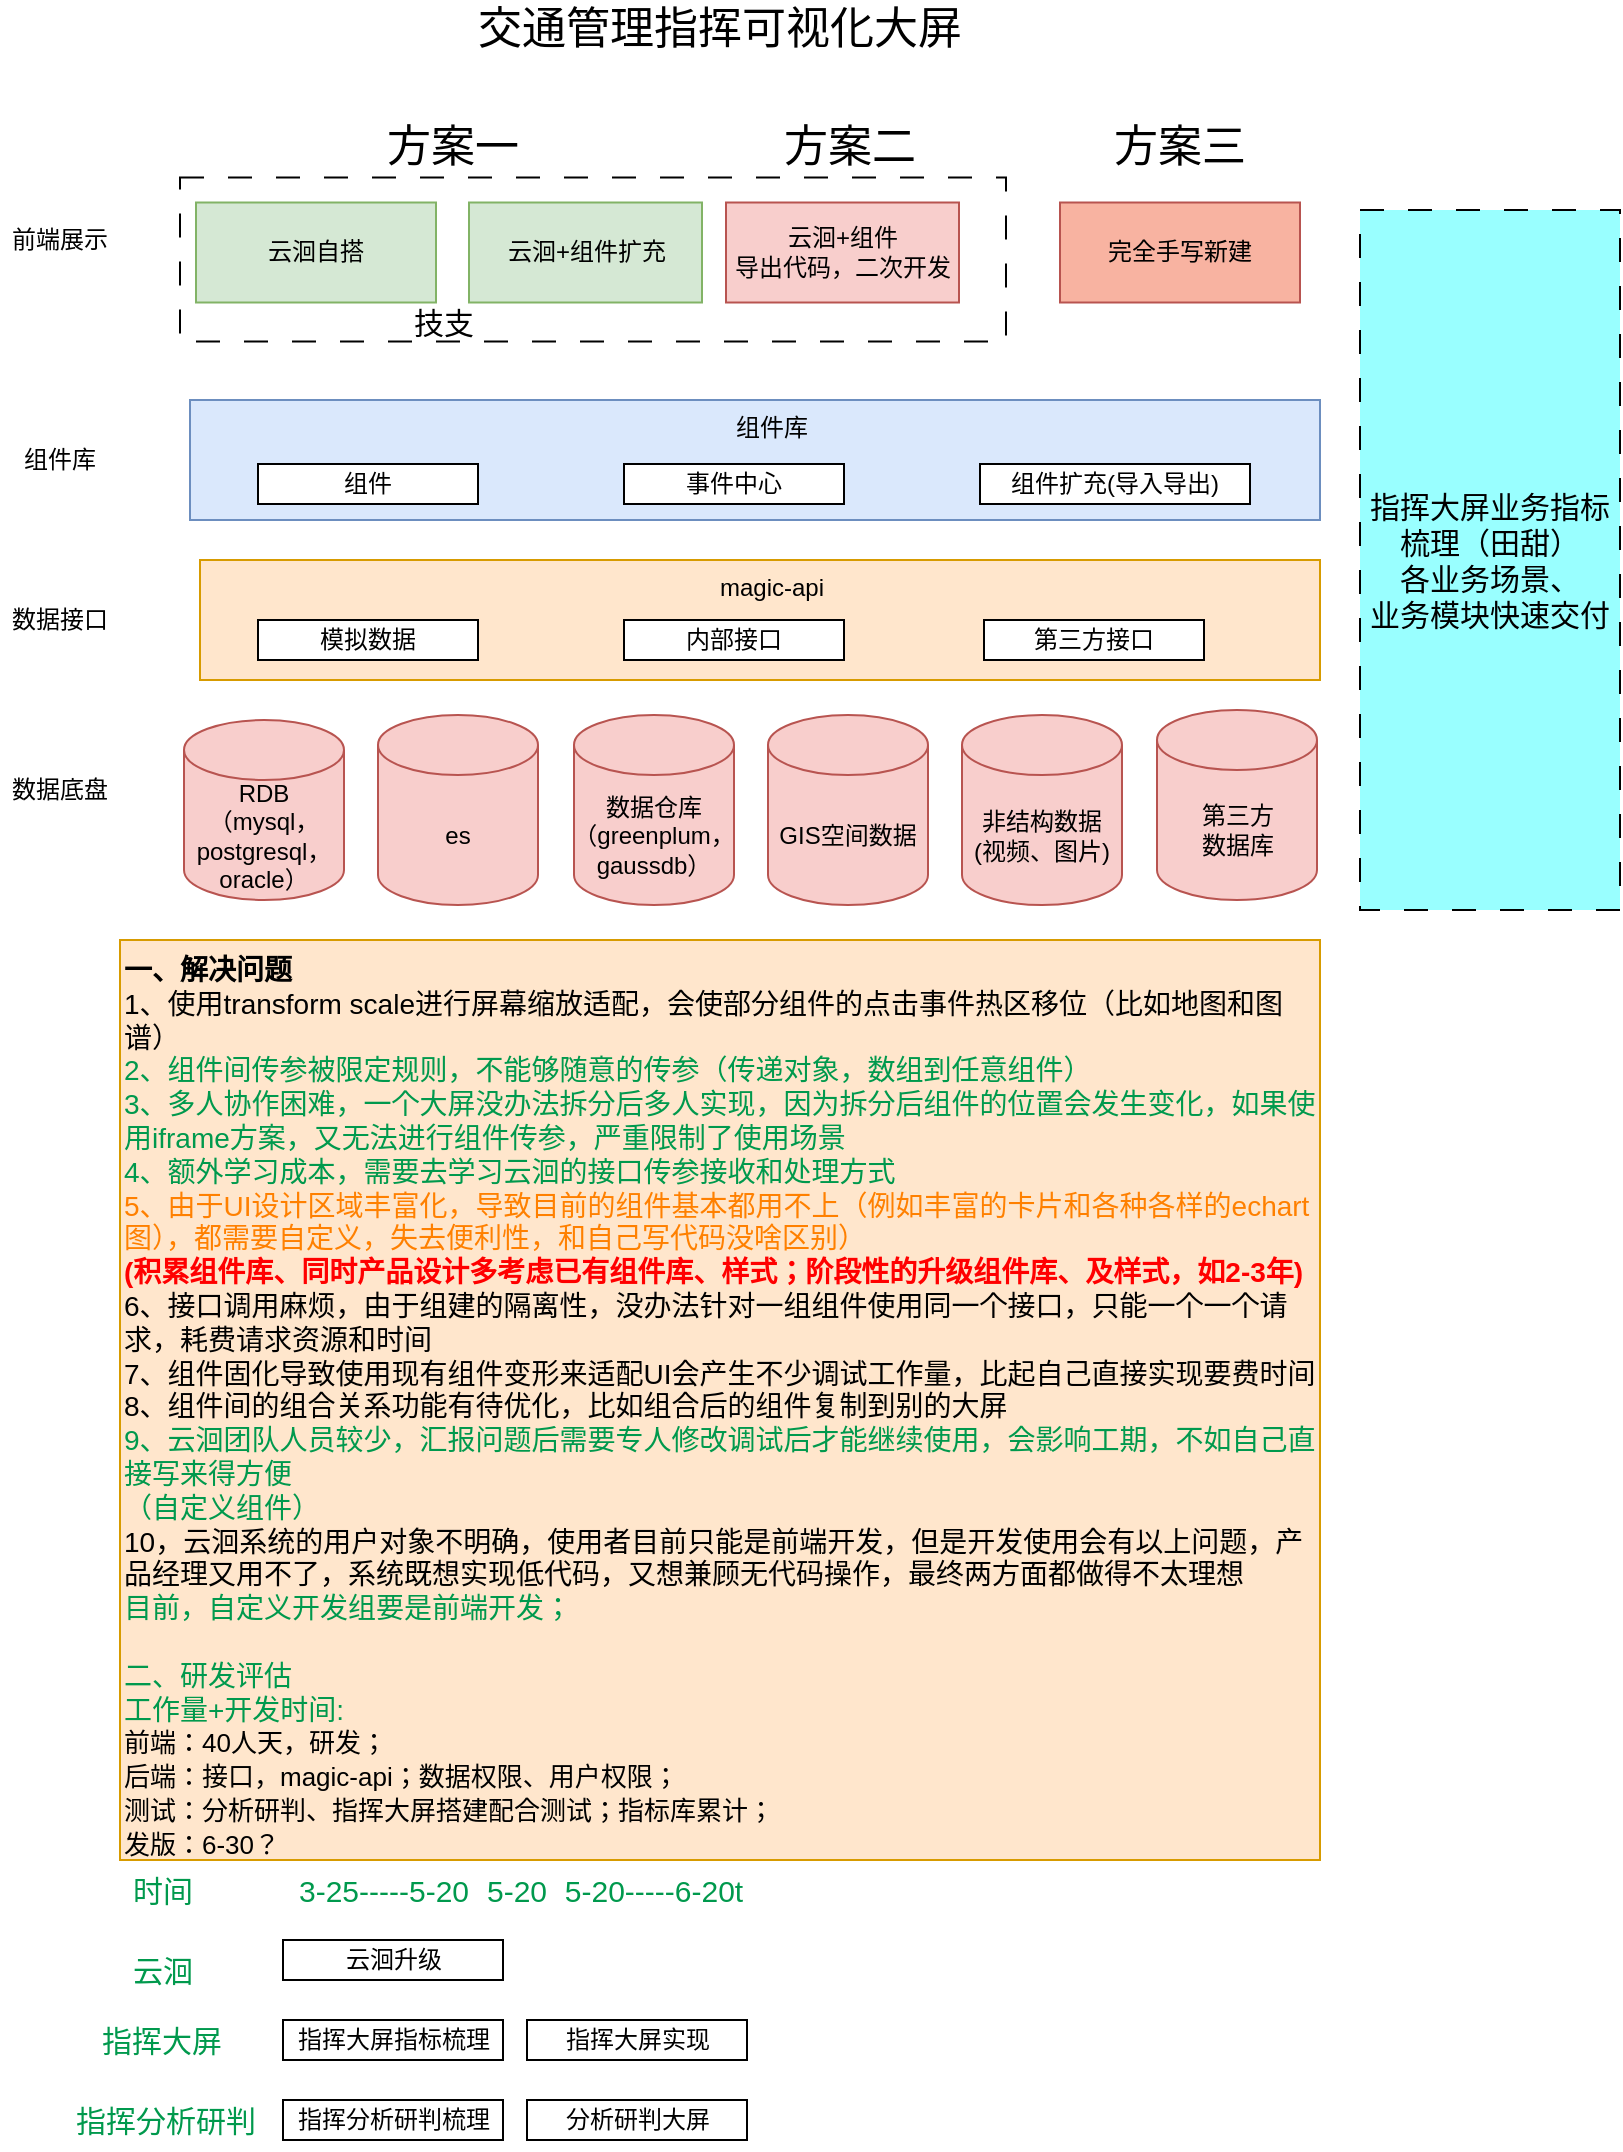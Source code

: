 <mxfile version="24.0.7" type="github">
  <diagram name="可视化系统" id="pww1DpL4XF5swDxZihds">
    <mxGraphModel dx="759" dy="705" grid="1" gridSize="10" guides="1" tooltips="1" connect="1" arrows="1" fold="1" page="1" pageScale="1" pageWidth="827" pageHeight="1169" math="0" shadow="0">
      <root>
        <mxCell id="0" />
        <mxCell id="1" parent="0" />
        <mxCell id="wzs-j6KxKS25BB5e045T-1" value="" style="rounded=0;whiteSpace=wrap;html=1;fontSize=22;dashed=1;dashPattern=12 12;" vertex="1" parent="1">
          <mxGeometry x="100" y="98.75" width="413" height="82" as="geometry" />
        </mxCell>
        <mxCell id="wzs-j6KxKS25BB5e045T-2" value="完全手写新建" style="rounded=0;whiteSpace=wrap;html=1;fillColor=#F8B3A1;strokeColor=#b85450;" vertex="1" parent="1">
          <mxGeometry x="540" y="111.25" width="120" height="50" as="geometry" />
        </mxCell>
        <mxCell id="wzs-j6KxKS25BB5e045T-3" value="" style="rounded=0;whiteSpace=wrap;html=1;fillColor=#ffe6cc;strokeColor=#d79b00;" vertex="1" parent="1">
          <mxGeometry x="110" y="290" width="560" height="60" as="geometry" />
        </mxCell>
        <mxCell id="wzs-j6KxKS25BB5e045T-4" value="前端展示" style="text;html=1;strokeColor=none;fillColor=none;align=center;verticalAlign=middle;whiteSpace=wrap;rounded=0;" vertex="1" parent="1">
          <mxGeometry x="10" y="115" width="60" height="30" as="geometry" />
        </mxCell>
        <mxCell id="wzs-j6KxKS25BB5e045T-5" value="数据接口" style="text;html=1;strokeColor=none;fillColor=none;align=center;verticalAlign=middle;whiteSpace=wrap;rounded=0;" vertex="1" parent="1">
          <mxGeometry x="10" y="305" width="60" height="30" as="geometry" />
        </mxCell>
        <mxCell id="wzs-j6KxKS25BB5e045T-6" value="RDB&lt;br&gt;（mysql，postgresql，oracle）" style="shape=cylinder3;whiteSpace=wrap;html=1;boundedLbl=1;backgroundOutline=1;size=15;flipH=1;flipV=0;fillColor=#f8cecc;strokeColor=#b85450;" vertex="1" parent="1">
          <mxGeometry x="102" y="370" width="80" height="90" as="geometry" />
        </mxCell>
        <mxCell id="wzs-j6KxKS25BB5e045T-7" value="云洄自搭" style="rounded=0;whiteSpace=wrap;html=1;fillColor=#d5e8d4;strokeColor=#82b366;" vertex="1" parent="1">
          <mxGeometry x="108" y="111.25" width="120" height="50" as="geometry" />
        </mxCell>
        <mxCell id="wzs-j6KxKS25BB5e045T-8" value="云洄+组件扩充" style="rounded=0;whiteSpace=wrap;html=1;fillColor=#d5e8d4;strokeColor=#82b366;" vertex="1" parent="1">
          <mxGeometry x="244.5" y="111.25" width="116.5" height="50" as="geometry" />
        </mxCell>
        <mxCell id="wzs-j6KxKS25BB5e045T-9" value="" style="rounded=0;whiteSpace=wrap;html=1;fillColor=#dae8fc;strokeColor=#6c8ebf;" vertex="1" parent="1">
          <mxGeometry x="105" y="210" width="565" height="60" as="geometry" />
        </mxCell>
        <mxCell id="wzs-j6KxKS25BB5e045T-10" value="组件库" style="text;html=1;strokeColor=none;fillColor=none;align=center;verticalAlign=middle;whiteSpace=wrap;rounded=0;" vertex="1" parent="1">
          <mxGeometry x="10" y="225" width="60" height="30" as="geometry" />
        </mxCell>
        <mxCell id="wzs-j6KxKS25BB5e045T-11" value="组件" style="rounded=0;whiteSpace=wrap;html=1;" vertex="1" parent="1">
          <mxGeometry x="139" y="242" width="110" height="20" as="geometry" />
        </mxCell>
        <mxCell id="wzs-j6KxKS25BB5e045T-12" value="事件中心" style="rounded=0;whiteSpace=wrap;html=1;" vertex="1" parent="1">
          <mxGeometry x="322" y="242" width="110" height="20" as="geometry" />
        </mxCell>
        <mxCell id="wzs-j6KxKS25BB5e045T-13" value="&lt;span style=&quot;color: rgb(0, 0, 0); font-family: Helvetica; font-size: 12px; font-style: normal; font-variant-ligatures: normal; font-variant-caps: normal; font-weight: 400; letter-spacing: normal; orphans: 2; text-align: center; text-indent: 0px; text-transform: none; widows: 2; word-spacing: 0px; -webkit-text-stroke-width: 0px; text-decoration-thickness: initial; text-decoration-style: initial; text-decoration-color: initial; float: none; display: inline !important;&quot;&gt;组件库&lt;/span&gt;" style="text;whiteSpace=wrap;html=1;labelBackgroundColor=none;" vertex="1" parent="1">
          <mxGeometry x="376" y="210" width="56" height="25" as="geometry" />
        </mxCell>
        <mxCell id="wzs-j6KxKS25BB5e045T-14" value="数据底盘" style="text;html=1;strokeColor=none;fillColor=none;align=center;verticalAlign=middle;whiteSpace=wrap;rounded=0;" vertex="1" parent="1">
          <mxGeometry x="10" y="390" width="60" height="30" as="geometry" />
        </mxCell>
        <mxCell id="wzs-j6KxKS25BB5e045T-15" value="es&lt;br&gt;" style="shape=cylinder3;whiteSpace=wrap;html=1;boundedLbl=1;backgroundOutline=1;size=15;flipH=1;flipV=0;fillColor=#f8cecc;strokeColor=#b85450;" vertex="1" parent="1">
          <mxGeometry x="199" y="367.5" width="80" height="95" as="geometry" />
        </mxCell>
        <mxCell id="wzs-j6KxKS25BB5e045T-16" value="数据仓库（greenplum，gaussdb）" style="shape=cylinder3;whiteSpace=wrap;html=1;boundedLbl=1;backgroundOutline=1;size=15;flipH=1;flipV=0;fillColor=#f8cecc;strokeColor=#b85450;" vertex="1" parent="1">
          <mxGeometry x="297" y="367.5" width="80" height="95" as="geometry" />
        </mxCell>
        <mxCell id="wzs-j6KxKS25BB5e045T-17" value="非结构数据&lt;br&gt;(视频、图片)" style="shape=cylinder3;whiteSpace=wrap;html=1;boundedLbl=1;backgroundOutline=1;size=15;flipH=1;flipV=0;fillColor=#f8cecc;strokeColor=#b85450;" vertex="1" parent="1">
          <mxGeometry x="491" y="367.5" width="80" height="95" as="geometry" />
        </mxCell>
        <mxCell id="wzs-j6KxKS25BB5e045T-18" value="&lt;span style=&quot;color: rgb(0, 0, 0); font-family: Helvetica; font-size: 12px; font-style: normal; font-variant-ligatures: normal; font-variant-caps: normal; font-weight: 400; letter-spacing: normal; orphans: 2; text-align: center; text-indent: 0px; text-transform: none; widows: 2; word-spacing: 0px; -webkit-text-stroke-width: 0px; text-decoration-thickness: initial; text-decoration-style: initial; text-decoration-color: initial; float: none; display: inline !important;&quot;&gt;magic-api&lt;/span&gt;" style="text;whiteSpace=wrap;html=1;labelBackgroundColor=none;" vertex="1" parent="1">
          <mxGeometry x="368" y="290" width="90" height="40" as="geometry" />
        </mxCell>
        <mxCell id="wzs-j6KxKS25BB5e045T-19" value="内部接口" style="rounded=0;whiteSpace=wrap;html=1;" vertex="1" parent="1">
          <mxGeometry x="322" y="320" width="110" height="20" as="geometry" />
        </mxCell>
        <mxCell id="wzs-j6KxKS25BB5e045T-20" value="第三方接口" style="rounded=0;whiteSpace=wrap;html=1;" vertex="1" parent="1">
          <mxGeometry x="502" y="320" width="110" height="20" as="geometry" />
        </mxCell>
        <mxCell id="wzs-j6KxKS25BB5e045T-21" value="云洄升级" style="rounded=0;whiteSpace=wrap;html=1;" vertex="1" parent="1">
          <mxGeometry x="151.5" y="980" width="110" height="20" as="geometry" />
        </mxCell>
        <mxCell id="wzs-j6KxKS25BB5e045T-22" value="第三方&lt;br&gt;数据库" style="shape=cylinder3;whiteSpace=wrap;html=1;boundedLbl=1;backgroundOutline=1;size=15;flipH=1;flipV=0;fillColor=#f8cecc;strokeColor=#b85450;" vertex="1" parent="1">
          <mxGeometry x="588.5" y="365" width="80" height="95" as="geometry" />
        </mxCell>
        <mxCell id="wzs-j6KxKS25BB5e045T-23" value="交通管理指挥可视化大屏" style="text;html=1;strokeColor=none;fillColor=none;align=center;verticalAlign=middle;whiteSpace=wrap;rounded=0;fontSize=22;" vertex="1" parent="1">
          <mxGeometry x="222.25" y="10" width="295.5" height="30" as="geometry" />
        </mxCell>
        <mxCell id="wzs-j6KxKS25BB5e045T-24" value="组件扩充(导入导出)" style="rounded=0;whiteSpace=wrap;html=1;" vertex="1" parent="1">
          <mxGeometry x="500" y="242" width="135" height="20" as="geometry" />
        </mxCell>
        <mxCell id="wzs-j6KxKS25BB5e045T-25" value="云洄+组件&lt;br&gt;导出代码，二次开发" style="rounded=0;whiteSpace=wrap;html=1;fillColor=#f8cecc;strokeColor=#b85450;" vertex="1" parent="1">
          <mxGeometry x="373" y="111.25" width="116.5" height="50" as="geometry" />
        </mxCell>
        <mxCell id="wzs-j6KxKS25BB5e045T-26" value="技支" style="text;html=1;strokeColor=none;fillColor=none;align=center;verticalAlign=middle;whiteSpace=wrap;rounded=0;fontSize=15;" vertex="1" parent="1">
          <mxGeometry x="202" y="155.75" width="60" height="30" as="geometry" />
        </mxCell>
        <mxCell id="wzs-j6KxKS25BB5e045T-27" value="方案二" style="text;html=1;strokeColor=none;fillColor=none;align=center;verticalAlign=middle;whiteSpace=wrap;rounded=0;fontSize=22;" vertex="1" parent="1">
          <mxGeometry x="390" y="68.75" width="90" height="30" as="geometry" />
        </mxCell>
        <mxCell id="wzs-j6KxKS25BB5e045T-28" value="方案一" style="text;html=1;strokeColor=none;fillColor=none;align=center;verticalAlign=middle;whiteSpace=wrap;rounded=0;fontSize=22;" vertex="1" parent="1">
          <mxGeometry x="180" y="68.75" width="113" height="30" as="geometry" />
        </mxCell>
        <mxCell id="wzs-j6KxKS25BB5e045T-29" value="方案三" style="text;html=1;strokeColor=none;fillColor=none;align=center;verticalAlign=middle;whiteSpace=wrap;rounded=0;fontSize=22;" vertex="1" parent="1">
          <mxGeometry x="555" y="68.75" width="90" height="30" as="geometry" />
        </mxCell>
        <mxCell id="wzs-j6KxKS25BB5e045T-30" value="指挥大屏业务指标梳理（田甜）&lt;br&gt;各业务场景、&lt;br&gt;业务模块快速交付" style="rounded=0;whiteSpace=wrap;html=1;dashed=1;dashPattern=12 12;labelBackgroundColor=none;fontSize=15;fillColor=#99FFFF;" vertex="1" parent="1">
          <mxGeometry x="690" y="115" width="130" height="350" as="geometry" />
        </mxCell>
        <mxCell id="wzs-j6KxKS25BB5e045T-31" value="&lt;div style=&quot;border-color: var(--border-color); color: rgb(0, 0, 0); font-family: Helvetica; font-size: 14px; font-style: normal; font-variant-ligatures: normal; font-variant-caps: normal; letter-spacing: normal; orphans: 2; text-align: left; text-indent: 0px; text-transform: none; widows: 2; word-spacing: 0px; -webkit-text-stroke-width: 0px; text-decoration-thickness: initial; text-decoration-style: initial; text-decoration-color: initial;&quot;&gt;&lt;font style=&quot;border-color: var(--border-color); font-size: 14px;&quot;&gt;&lt;b&gt;一、解决问题&lt;/b&gt;&lt;/font&gt;&lt;/div&gt;&lt;div style=&quot;border-color: var(--border-color); color: rgb(0, 0, 0); font-family: Helvetica; font-size: 14px; font-style: normal; font-variant-ligatures: normal; font-variant-caps: normal; font-weight: 400; letter-spacing: normal; orphans: 2; text-align: left; text-indent: 0px; text-transform: none; widows: 2; word-spacing: 0px; -webkit-text-stroke-width: 0px; text-decoration-thickness: initial; text-decoration-style: initial; text-decoration-color: initial;&quot;&gt;&lt;font style=&quot;border-color: var(--border-color); font-size: 14px;&quot;&gt;1、使用transform scale进行屏幕缩放适配，会使部分组件的点击事件热区移位（比如地图和图谱）&lt;/font&gt;&lt;/div&gt;&lt;div style=&quot;border-color: var(--border-color); font-family: Helvetica; font-size: 14px; font-style: normal; font-variant-ligatures: normal; font-variant-caps: normal; font-weight: 400; letter-spacing: normal; orphans: 2; text-align: left; text-indent: 0px; text-transform: none; widows: 2; word-spacing: 0px; -webkit-text-stroke-width: 0px; text-decoration-thickness: initial; text-decoration-style: initial; text-decoration-color: initial;&quot;&gt;&lt;font color=&quot;#00994d&quot; style=&quot;border-color: var(--border-color); font-size: 14px;&quot;&gt;2、组件间传参被限定规则，不能够随意的传参（传递对象，数组到任意组件）&lt;/font&gt;&lt;/div&gt;&lt;div style=&quot;border-color: var(--border-color); font-family: Helvetica; font-size: 14px; font-style: normal; font-variant-ligatures: normal; font-variant-caps: normal; font-weight: 400; letter-spacing: normal; orphans: 2; text-align: left; text-indent: 0px; text-transform: none; widows: 2; word-spacing: 0px; -webkit-text-stroke-width: 0px; text-decoration-thickness: initial; text-decoration-style: initial; text-decoration-color: initial;&quot;&gt;&lt;font color=&quot;#00994d&quot; style=&quot;border-color: var(--border-color); font-size: 14px;&quot;&gt;3、多人协作困难，一个大屏没办法拆分后多人实现，因为拆分后组件的位置会发生变化，如果使用iframe方案，又无法进行组件传参，严重限制了使用场景&lt;/font&gt;&lt;/div&gt;&lt;div style=&quot;border-color: var(--border-color); font-family: Helvetica; font-size: 14px; font-style: normal; font-variant-ligatures: normal; font-variant-caps: normal; font-weight: 400; letter-spacing: normal; orphans: 2; text-align: left; text-indent: 0px; text-transform: none; widows: 2; word-spacing: 0px; -webkit-text-stroke-width: 0px; text-decoration-thickness: initial; text-decoration-style: initial; text-decoration-color: initial;&quot;&gt;&lt;font color=&quot;#00994d&quot; style=&quot;border-color: var(--border-color); font-size: 14px;&quot;&gt;4、额外学习成本，需要去学习云洄的接口传参接收和处理方式&lt;/font&gt;&lt;/div&gt;&lt;div style=&quot;border-color: var(--border-color); font-family: Helvetica; font-size: 14px; font-style: normal; font-variant-ligatures: normal; font-variant-caps: normal; font-weight: 400; letter-spacing: normal; orphans: 2; text-align: left; text-indent: 0px; text-transform: none; widows: 2; word-spacing: 0px; -webkit-text-stroke-width: 0px; text-decoration-thickness: initial; text-decoration-style: initial; text-decoration-color: initial;&quot;&gt;&lt;font color=&quot;#ff8000&quot; style=&quot;border-color: var(--border-color); font-size: 14px;&quot;&gt;5、由于UI设计区域丰富化，导致目前的组件基本都用不上（例如丰富的卡片和各种各样的echart图），都需要自定义，失去便利性，和自己写代码没啥区别）&lt;/font&gt;&lt;/div&gt;&lt;div style=&quot;border-color: var(--border-color); font-family: Helvetica; font-size: 14px; font-style: normal; font-variant-ligatures: normal; font-variant-caps: normal; letter-spacing: normal; orphans: 2; text-align: left; text-indent: 0px; text-transform: none; widows: 2; word-spacing: 0px; -webkit-text-stroke-width: 0px; text-decoration-thickness: initial; text-decoration-style: initial; text-decoration-color: initial;&quot;&gt;&lt;font color=&quot;#ff0000&quot; style=&quot;border-color: var(--border-color); font-size: 14px;&quot;&gt;&lt;b style=&quot;&quot;&gt;(积累组件库、同时产品设计多考虑已有组件库、样式；阶段性的升级组件库、及样式，如2-3年)&lt;/b&gt;&lt;/font&gt;&lt;/div&gt;&lt;div style=&quot;border-color: var(--border-color); color: rgb(0, 0, 0); font-family: Helvetica; font-size: 14px; font-style: normal; font-variant-ligatures: normal; font-variant-caps: normal; font-weight: 400; letter-spacing: normal; orphans: 2; text-align: left; text-indent: 0px; text-transform: none; widows: 2; word-spacing: 0px; -webkit-text-stroke-width: 0px; text-decoration-thickness: initial; text-decoration-style: initial; text-decoration-color: initial;&quot;&gt;&lt;font style=&quot;border-color: var(--border-color); font-size: 14px;&quot;&gt;6、接口调用麻烦，由于组建的隔离性，没办法针对一组组件使用同一个接口，只能一个一个请求，耗费请求资源和时间&lt;/font&gt;&lt;/div&gt;&lt;div style=&quot;border-color: var(--border-color); color: rgb(0, 0, 0); font-family: Helvetica; font-size: 14px; font-style: normal; font-variant-ligatures: normal; font-variant-caps: normal; font-weight: 400; letter-spacing: normal; orphans: 2; text-align: left; text-indent: 0px; text-transform: none; widows: 2; word-spacing: 0px; -webkit-text-stroke-width: 0px; text-decoration-thickness: initial; text-decoration-style: initial; text-decoration-color: initial;&quot;&gt;&lt;font style=&quot;border-color: var(--border-color); font-size: 14px;&quot;&gt;7、组件固化导致使用现有组件变形来适配UI会产生不少调试工作量，比起自己直接实现要费时间&lt;/font&gt;&lt;/div&gt;&lt;div style=&quot;border-color: var(--border-color); color: rgb(0, 0, 0); font-family: Helvetica; font-size: 14px; font-style: normal; font-variant-ligatures: normal; font-variant-caps: normal; font-weight: 400; letter-spacing: normal; orphans: 2; text-align: left; text-indent: 0px; text-transform: none; widows: 2; word-spacing: 0px; -webkit-text-stroke-width: 0px; text-decoration-thickness: initial; text-decoration-style: initial; text-decoration-color: initial;&quot;&gt;&lt;font style=&quot;border-color: var(--border-color); font-size: 14px;&quot;&gt;8、组件间的组合关系功能有待优化，比如组合后的组件复制到别的大屏&lt;/font&gt;&lt;/div&gt;&lt;div style=&quot;border-color: var(--border-color); font-family: Helvetica; font-size: 14px; font-style: normal; font-variant-ligatures: normal; font-variant-caps: normal; font-weight: 400; letter-spacing: normal; orphans: 2; text-align: left; text-indent: 0px; text-transform: none; widows: 2; word-spacing: 0px; -webkit-text-stroke-width: 0px; text-decoration-thickness: initial; text-decoration-style: initial; text-decoration-color: initial;&quot;&gt;&lt;font color=&quot;#00994d&quot; style=&quot;border-color: var(--border-color); font-size: 14px;&quot;&gt;9、云洄团队人员较少，汇报问题后需要专人修改调试后才能继续使用，会影响工期，不如自己直接写来得方便&lt;/font&gt;&lt;/div&gt;&lt;div style=&quot;border-color: var(--border-color); font-family: Helvetica; font-size: 14px; font-style: normal; font-variant-ligatures: normal; font-variant-caps: normal; font-weight: 400; letter-spacing: normal; orphans: 2; text-align: left; text-indent: 0px; text-transform: none; widows: 2; word-spacing: 0px; -webkit-text-stroke-width: 0px; text-decoration-thickness: initial; text-decoration-style: initial; text-decoration-color: initial;&quot;&gt;&lt;font color=&quot;#00994d&quot; style=&quot;border-color: var(--border-color); font-size: 14px;&quot;&gt;（自定义组件）&lt;/font&gt;&lt;/div&gt;&lt;div style=&quot;border-color: var(--border-color); color: rgb(0, 0, 0); font-family: Helvetica; font-size: 14px; font-style: normal; font-variant-ligatures: normal; font-variant-caps: normal; font-weight: 400; letter-spacing: normal; orphans: 2; text-align: left; text-indent: 0px; text-transform: none; widows: 2; word-spacing: 0px; -webkit-text-stroke-width: 0px; text-decoration-thickness: initial; text-decoration-style: initial; text-decoration-color: initial;&quot;&gt;&lt;font style=&quot;border-color: var(--border-color); font-size: 14px;&quot;&gt;10，云洄系统的用户对象不明确，使用者目前只能是前端开发，但是开发使用会有以上问题，产品经理又用不了，系统既想实现低代码，又想兼顾无代码操作，最终两方面都做得不太理想&lt;/font&gt;&lt;/div&gt;&lt;div style=&quot;border-color: var(--border-color); font-family: Helvetica; font-size: 14px; font-style: normal; font-variant-ligatures: normal; font-variant-caps: normal; font-weight: 400; letter-spacing: normal; orphans: 2; text-align: left; text-indent: 0px; text-transform: none; widows: 2; word-spacing: 0px; -webkit-text-stroke-width: 0px; text-decoration-thickness: initial; text-decoration-style: initial; text-decoration-color: initial;&quot;&gt;&lt;font color=&quot;#00994d&quot; style=&quot;border-color: var(--border-color); font-size: 14px;&quot;&gt;目前，自定义开发组要是前端开发；&lt;/font&gt;&lt;/div&gt;&lt;div style=&quot;border-color: var(--border-color); font-family: Helvetica; font-size: 14px; font-style: normal; font-variant-ligatures: normal; font-variant-caps: normal; font-weight: 400; letter-spacing: normal; orphans: 2; text-align: left; text-indent: 0px; text-transform: none; widows: 2; word-spacing: 0px; -webkit-text-stroke-width: 0px; text-decoration-thickness: initial; text-decoration-style: initial; text-decoration-color: initial;&quot;&gt;&lt;font color=&quot;#00994d&quot; style=&quot;border-color: var(--border-color); font-size: 14px;&quot;&gt;&lt;br&gt;&lt;/font&gt;&lt;/div&gt;&lt;div style=&quot;border-color: var(--border-color); font-family: Helvetica; font-size: 14px; font-style: normal; font-variant-ligatures: normal; font-variant-caps: normal; font-weight: 400; letter-spacing: normal; orphans: 2; text-align: left; text-indent: 0px; text-transform: none; widows: 2; word-spacing: 0px; -webkit-text-stroke-width: 0px; text-decoration-thickness: initial; text-decoration-style: initial; text-decoration-color: initial;&quot;&gt;&lt;font color=&quot;#00994d&quot;&gt;二、研发评估&lt;/font&gt;&lt;/div&gt;&lt;div style=&quot;border-color: var(--border-color); font-family: Helvetica; font-size: 14px; font-style: normal; font-variant-ligatures: normal; font-variant-caps: normal; font-weight: 400; letter-spacing: normal; orphans: 2; text-align: left; text-indent: 0px; text-transform: none; widows: 2; word-spacing: 0px; -webkit-text-stroke-width: 0px; text-decoration-thickness: initial; text-decoration-style: initial; text-decoration-color: initial;&quot;&gt;&lt;font color=&quot;#00994d&quot; style=&quot;border-color: var(--border-color); font-size: 14px;&quot;&gt;工作量+开发时间:&lt;br style=&quot;border-color: var(--border-color); color: rgb(0, 0, 0); font-size: 13px;&quot;&gt;&lt;span style=&quot;color: rgb(0, 0, 0); font-size: 13px;&quot;&gt;前端：40人天，研发；&lt;/span&gt;&lt;br style=&quot;border-color: var(--border-color); color: rgb(0, 0, 0); font-size: 13px;&quot;&gt;&lt;span style=&quot;color: rgb(0, 0, 0); font-size: 13px;&quot;&gt;后端：接口，magic-api；数据权限、用户权限；&lt;/span&gt;&lt;br style=&quot;border-color: var(--border-color); color: rgb(0, 0, 0); font-size: 13px;&quot;&gt;&lt;span style=&quot;color: rgb(0, 0, 0); font-size: 13px;&quot;&gt;测试：分析研判、指挥大屏搭建配合测试；指标库累计；&lt;/span&gt;&lt;br&gt;&lt;/font&gt;&lt;/div&gt;&lt;div style=&quot;border-color: var(--border-color); font-family: Helvetica; font-size: 14px; font-style: normal; font-variant-ligatures: normal; font-variant-caps: normal; font-weight: 400; letter-spacing: normal; orphans: 2; text-align: left; text-indent: 0px; text-transform: none; widows: 2; word-spacing: 0px; -webkit-text-stroke-width: 0px; text-decoration-thickness: initial; text-decoration-style: initial; text-decoration-color: initial;&quot;&gt;&lt;font color=&quot;#00994d&quot; style=&quot;border-color: var(--border-color); font-size: 14px;&quot;&gt;&lt;span style=&quot;color: rgb(0, 0, 0); font-size: 13px;&quot;&gt;发版：6-30？&lt;/span&gt;&lt;/font&gt;&lt;/div&gt;" style="text;whiteSpace=wrap;html=1;fontSize=14;fillColor=#ffe6cc;strokeColor=#d79b00;labelBackgroundColor=none;" vertex="1" parent="1">
          <mxGeometry x="70" y="480" width="600" height="460" as="geometry" />
        </mxCell>
        <mxCell id="wzs-j6KxKS25BB5e045T-32" value="GIS空间数据" style="shape=cylinder3;whiteSpace=wrap;html=1;boundedLbl=1;backgroundOutline=1;size=15;flipH=1;flipV=0;fillColor=#f8cecc;strokeColor=#b85450;" vertex="1" parent="1">
          <mxGeometry x="394" y="367.5" width="80" height="95" as="geometry" />
        </mxCell>
        <mxCell id="wzs-j6KxKS25BB5e045T-33" value="指挥大屏实现" style="rounded=0;whiteSpace=wrap;html=1;" vertex="1" parent="1">
          <mxGeometry x="273.5" y="1020" width="110" height="20" as="geometry" />
        </mxCell>
        <mxCell id="wzs-j6KxKS25BB5e045T-34" value="分析研判大屏" style="rounded=0;whiteSpace=wrap;html=1;" vertex="1" parent="1">
          <mxGeometry x="273.5" y="1060" width="110" height="20" as="geometry" />
        </mxCell>
        <mxCell id="wzs-j6KxKS25BB5e045T-35" value="指挥大屏指标梳理" style="rounded=0;whiteSpace=wrap;html=1;" vertex="1" parent="1">
          <mxGeometry x="151.5" y="1020" width="110" height="20" as="geometry" />
        </mxCell>
        <mxCell id="wzs-j6KxKS25BB5e045T-36" value="5-20-----6-20t" style="text;html=1;strokeColor=none;fillColor=none;align=center;verticalAlign=middle;whiteSpace=wrap;rounded=0;fontSize=15;fontColor=#00994D;" vertex="1" parent="1">
          <mxGeometry x="255.5" y="940" width="162" height="30" as="geometry" />
        </mxCell>
        <mxCell id="wzs-j6KxKS25BB5e045T-37" value="5-20" style="text;html=1;align=center;verticalAlign=middle;resizable=0;points=[];autosize=1;strokeColor=none;fillColor=none;fontSize=15;fontColor=#00994D;" vertex="1" parent="1">
          <mxGeometry x="243" y="940" width="50" height="30" as="geometry" />
        </mxCell>
        <mxCell id="wzs-j6KxKS25BB5e045T-38" value="3-25-----5-20" style="text;html=1;strokeColor=none;fillColor=none;align=center;verticalAlign=middle;whiteSpace=wrap;rounded=0;fontSize=15;fontColor=#00994D;" vertex="1" parent="1">
          <mxGeometry x="120.5" y="940" width="162" height="30" as="geometry" />
        </mxCell>
        <mxCell id="wzs-j6KxKS25BB5e045T-39" value="指挥分析研判梳理" style="rounded=0;whiteSpace=wrap;html=1;" vertex="1" parent="1">
          <mxGeometry x="151.5" y="1060" width="110" height="20" as="geometry" />
        </mxCell>
        <mxCell id="wzs-j6KxKS25BB5e045T-40" value="指挥大屏" style="text;html=1;strokeColor=none;fillColor=none;align=center;verticalAlign=middle;whiteSpace=wrap;rounded=0;fontSize=15;fontColor=#00994D;" vertex="1" parent="1">
          <mxGeometry x="40" y="1015" width="101.5" height="30" as="geometry" />
        </mxCell>
        <mxCell id="wzs-j6KxKS25BB5e045T-41" value="指挥分析研判" style="text;html=1;strokeColor=none;fillColor=none;align=center;verticalAlign=middle;whiteSpace=wrap;rounded=0;fontSize=15;fontColor=#00994D;" vertex="1" parent="1">
          <mxGeometry x="46.5" y="1055" width="92" height="30" as="geometry" />
        </mxCell>
        <mxCell id="wzs-j6KxKS25BB5e045T-42" value="云洄" style="text;html=1;align=center;verticalAlign=middle;resizable=0;points=[];autosize=1;strokeColor=none;fillColor=none;fontSize=15;fontColor=#00994D;" vertex="1" parent="1">
          <mxGeometry x="65.75" y="980" width="50" height="30" as="geometry" />
        </mxCell>
        <mxCell id="wzs-j6KxKS25BB5e045T-43" value="模拟数据" style="rounded=0;whiteSpace=wrap;html=1;" vertex="1" parent="1">
          <mxGeometry x="139" y="320" width="110" height="20" as="geometry" />
        </mxCell>
        <mxCell id="wzs-j6KxKS25BB5e045T-44" value="时间" style="text;html=1;align=center;verticalAlign=middle;resizable=0;points=[];autosize=1;strokeColor=none;fillColor=none;fontSize=15;fontColor=#00994D;" vertex="1" parent="1">
          <mxGeometry x="65.75" y="940" width="50" height="30" as="geometry" />
        </mxCell>
      </root>
    </mxGraphModel>
  </diagram>
</mxfile>
